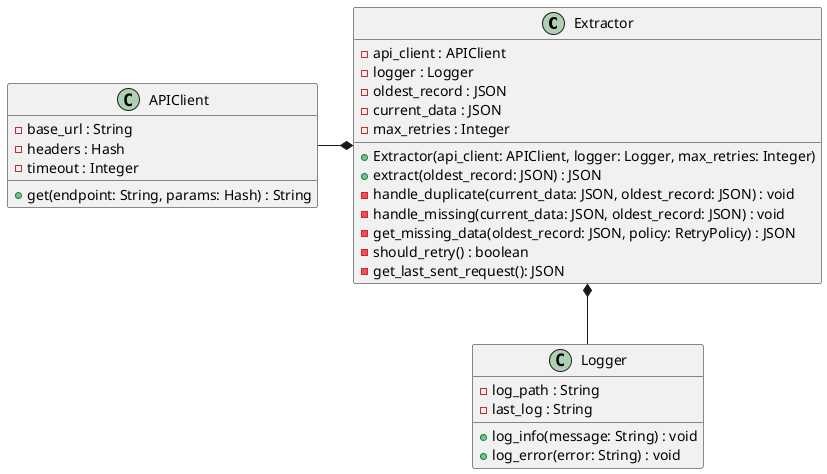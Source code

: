 @startuml
class Extractor {
  - api_client : APIClient
  - logger : Logger
  - oldest_record : JSON
  - current_data : JSON
  - max_retries : Integer
  + Extractor(api_client: APIClient, logger: Logger, max_retries: Integer)
  + extract(oldest_record: JSON) : JSON
  - handle_duplicate(current_data: JSON, oldest_record: JSON) : void
  - handle_missing(current_data: JSON, oldest_record: JSON) : void
  - get_missing_data(oldest_record: JSON, policy: RetryPolicy) : JSON
  - should_retry() : boolean
  - get_last_sent_request(): JSON
}

class APIClient {
  - base_url : String
  - headers : Hash
  - timeout : Integer
  + get(endpoint: String, params: Hash) : String
}

class Logger {
  - log_path : String
  - last_log : String
  + log_info(message: String) : void
  + log_error(error: String) : void
}

Logger -up-*  Extractor
APIClient -right-*  Extractor

@enduml
